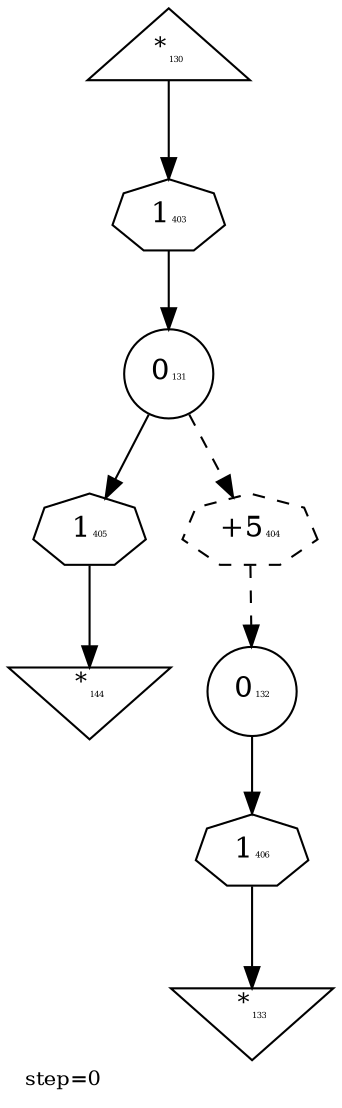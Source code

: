digraph {
  graph  [labelloc=bottom,labeljust=left,fontsize="10",label="step=0"];
  "130" [shape=triangle,peripheries="1",label=<<SUP>*</SUP><FONT POINT-SIZE='4'>130</FONT>>,labelfontcolor=black,color=black];
  "131" [shape=circle,peripheries="1",label=<0<FONT POINT-SIZE='4'>131</FONT>>,labelfontcolor=black,color=black];
  "132" [shape=circle,peripheries="1",label=<0<FONT POINT-SIZE='4'>132</FONT>>,labelfontcolor=black,color=black];
  "133" [shape=invtriangle,peripheries="1",label=<<SUP>*</SUP><FONT POINT-SIZE='4'>133</FONT>>,labelfontcolor=black,color=black];
  "144" [shape=invtriangle,peripheries="1",label=<<SUP>*</SUP><FONT POINT-SIZE='4'>144</FONT>>,labelfontcolor=black,color=black];
  "403" [label=<1<FONT POINT-SIZE='4'>403</FONT>>,peripheries="1",color=black,shape=septagon];
  "130" -> "403" [color=black];
  "403" -> "131" [color=black];
  "405" [label=<1<FONT POINT-SIZE='4'>405</FONT>>,peripheries="1",color=black,shape=septagon];
  "131" -> "405" [color=black];
  "405" -> "144" [color=black];
  "406" [label=<1<FONT POINT-SIZE='4'>406</FONT>>,peripheries="1",color=black,shape=septagon];
  "132" -> "406" [color=black];
  "406" -> "133" [color=black];
  "404" [label=<+5<FONT POINT-SIZE='4'>404</FONT>>,peripheries="1",color=black,style=dashed,shape=septagon];
  "131" -> "404" [style=dashed,color=black];
  "404" -> "132" [style=dashed,color=black];
}